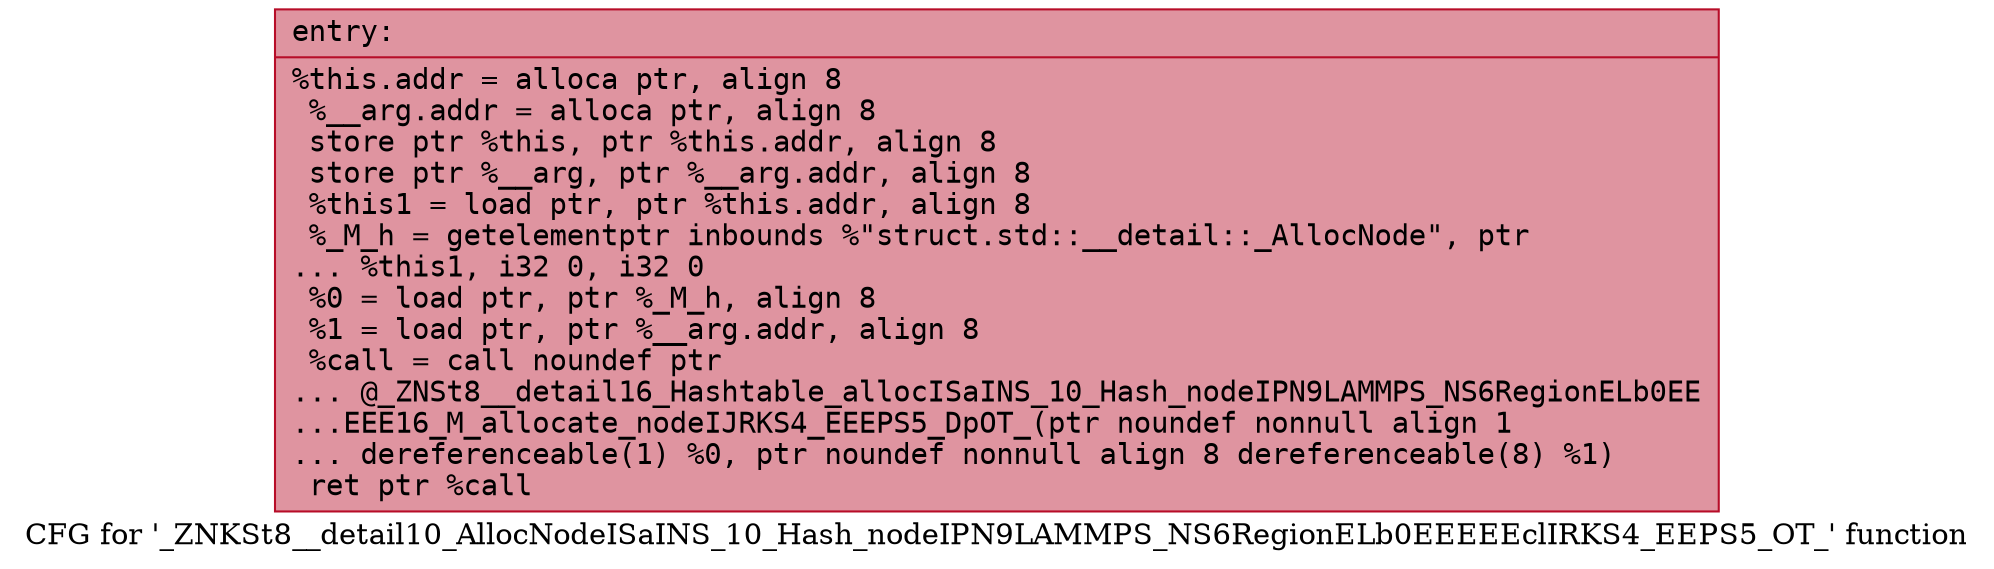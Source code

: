 digraph "CFG for '_ZNKSt8__detail10_AllocNodeISaINS_10_Hash_nodeIPN9LAMMPS_NS6RegionELb0EEEEEclIRKS4_EEPS5_OT_' function" {
	label="CFG for '_ZNKSt8__detail10_AllocNodeISaINS_10_Hash_nodeIPN9LAMMPS_NS6RegionELb0EEEEEclIRKS4_EEPS5_OT_' function";

	Node0x561837f37630 [shape=record,color="#b70d28ff", style=filled, fillcolor="#b70d2870" fontname="Courier",label="{entry:\l|  %this.addr = alloca ptr, align 8\l  %__arg.addr = alloca ptr, align 8\l  store ptr %this, ptr %this.addr, align 8\l  store ptr %__arg, ptr %__arg.addr, align 8\l  %this1 = load ptr, ptr %this.addr, align 8\l  %_M_h = getelementptr inbounds %\"struct.std::__detail::_AllocNode\", ptr\l... %this1, i32 0, i32 0\l  %0 = load ptr, ptr %_M_h, align 8\l  %1 = load ptr, ptr %__arg.addr, align 8\l  %call = call noundef ptr\l... @_ZNSt8__detail16_Hashtable_allocISaINS_10_Hash_nodeIPN9LAMMPS_NS6RegionELb0EE\l...EEE16_M_allocate_nodeIJRKS4_EEEPS5_DpOT_(ptr noundef nonnull align 1\l... dereferenceable(1) %0, ptr noundef nonnull align 8 dereferenceable(8) %1)\l  ret ptr %call\l}"];
}
